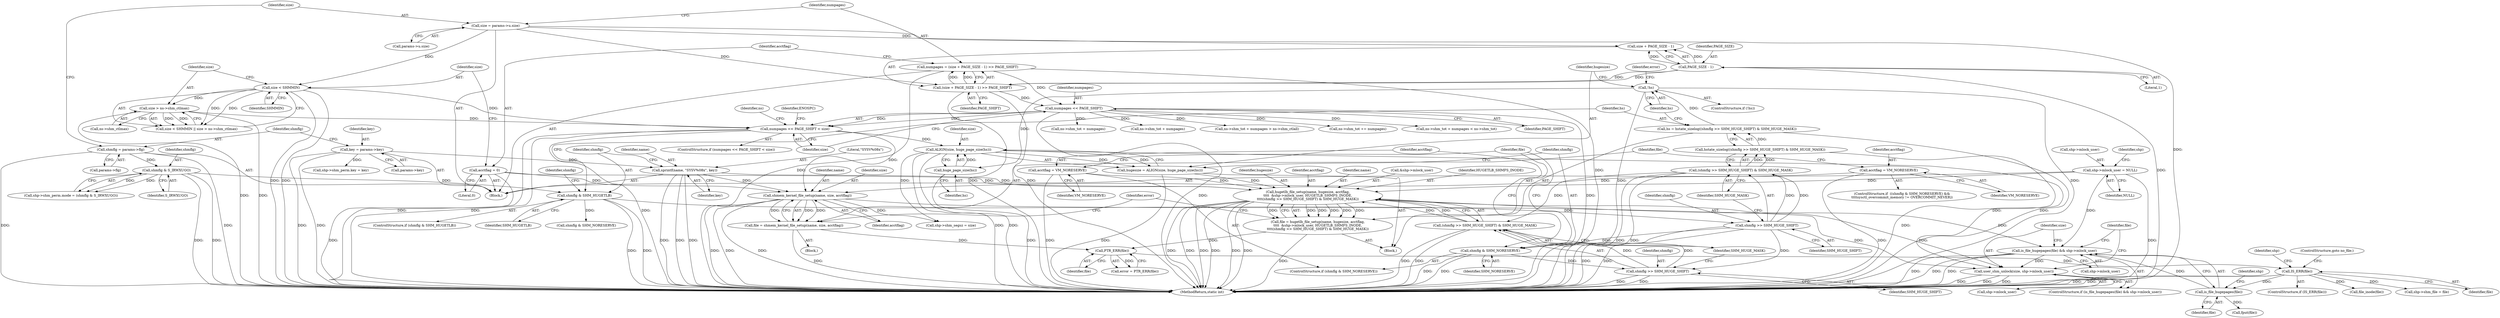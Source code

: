 digraph "0_linux_b9a532277938798b53178d5a66af6e2915cb27cf_0@pointer" {
"1000443" [label="(Call,user_shm_unlock(size, shp->mlock_user))"];
"1000273" [label="(Call,ALIGN(size, huge_page_size(hs)))"];
"1000160" [label="(Call,numpages << PAGE_SHIFT < size)"];
"1000161" [label="(Call,numpages << PAGE_SHIFT)"];
"1000130" [label="(Call,numpages = (size + PAGE_SIZE - 1) >> PAGE_SHIFT)"];
"1000132" [label="(Call,(size + PAGE_SIZE - 1) >> PAGE_SHIFT)"];
"1000120" [label="(Call,size = params->u.size)"];
"1000135" [label="(Call,PAGE_SIZE - 1)"];
"1000151" [label="(Call,size > ns->shm_ctlmax)"];
"1000148" [label="(Call,size < SHMMIN)"];
"1000275" [label="(Call,huge_page_size(hs))"];
"1000263" [label="(Call,!hs)"];
"1000254" [label="(Call,hs = hstate_sizelog((shmflg >> SHM_HUGE_SHIFT) & SHM_HUGE_MASK))"];
"1000256" [label="(Call,hstate_sizelog((shmflg >> SHM_HUGE_SHIFT) & SHM_HUGE_MASK))"];
"1000257" [label="(Call,(shmflg >> SHM_HUGE_SHIFT) & SHM_HUGE_MASK)"];
"1000258" [label="(Call,shmflg >> SHM_HUGE_SHIFT)"];
"1000248" [label="(Call,shmflg & SHM_HUGETLB)"];
"1000216" [label="(Call,shmflg & S_IRWXUGO)"];
"1000114" [label="(Call,shmflg = params->flg)"];
"1000315" [label="(Call,shmem_kernel_file_setup(name, size, acctflag))"];
"1000243" [label="(Call,sprintf(name, \"SYSV%08x\", key))"];
"1000108" [label="(Call,key = params->key)"];
"1000310" [label="(Call,acctflag = VM_NORESERVE)"];
"1000143" [label="(Call,acctflag = 0)"];
"1000286" [label="(Call,hugetlb_file_setup(name, hugesize, acctflag,\n\t\t\t\t  &shp->mlock_user, HUGETLB_SHMFS_INODE,\n\t\t\t\t(shmflg >> SHM_HUGE_SHIFT) & SHM_HUGE_MASK))"];
"1000271" [label="(Call,hugesize = ALIGN(size, huge_page_size(hs)))"];
"1000281" [label="(Call,acctflag = VM_NORESERVE)"];
"1000219" [label="(Call,shp->mlock_user = NULL)"];
"1000295" [label="(Call,(shmflg >> SHM_HUGE_SHIFT) & SHM_HUGE_MASK)"];
"1000296" [label="(Call,shmflg >> SHM_HUGE_SHIFT)"];
"1000278" [label="(Call,shmflg & SHM_NORESERVE)"];
"1000437" [label="(Call,is_file_hugepages(file) && shp->mlock_user)"];
"1000438" [label="(Call,is_file_hugepages(file))"];
"1000324" [label="(Call,IS_ERR(file))"];
"1000321" [label="(Call,PTR_ERR(file))"];
"1000284" [label="(Call,file = hugetlb_file_setup(name, hugesize, acctflag,\n\t\t\t\t  &shp->mlock_user, HUGETLB_SHMFS_INODE,\n\t\t\t\t(shmflg >> SHM_HUGE_SHIFT) & SHM_HUGE_MASK))"];
"1000313" [label="(Call,file = shmem_kernel_file_setup(name, size, acctflag))"];
"1000283" [label="(Identifier,VM_NORESERVE)"];
"1000133" [label="(Call,size + PAGE_SIZE - 1)"];
"1000227" [label="(Identifier,shp)"];
"1000438" [label="(Call,is_file_hugepages(file))"];
"1000275" [label="(Call,huge_page_size(hs))"];
"1000137" [label="(Literal,1)"];
"1000443" [label="(Call,user_shm_unlock(size, shp->mlock_user))"];
"1000279" [label="(Identifier,shmflg)"];
"1000277" [label="(ControlStructure,if (shmflg & SHM_NORESERVE))"];
"1000203" [label="(Call,shp->shm_perm.key = key)"];
"1000264" [label="(Identifier,hs)"];
"1000257" [label="(Call,(shmflg >> SHM_HUGE_SHIFT) & SHM_HUGE_MASK)"];
"1000250" [label="(Identifier,SHM_HUGETLB)"];
"1000272" [label="(Identifier,hugesize)"];
"1000302" [label="(ControlStructure,if  ((shmflg & SHM_NORESERVE) &&\n\t\t\t\tsysctl_overcommit_memory != OVERCOMMIT_NEVER))"];
"1000301" [label="(Block,)"];
"1000135" [label="(Call,PAGE_SIZE - 1)"];
"1000260" [label="(Identifier,SHM_HUGE_SHIFT)"];
"1000298" [label="(Identifier,SHM_HUGE_SHIFT)"];
"1000362" [label="(Call,shp->shm_file = file)"];
"1000180" [label="(Call,ns->shm_tot + numpages)"];
"1000456" [label="(MethodReturn,static int)"];
"1000312" [label="(Identifier,VM_NORESERVE)"];
"1000297" [label="(Identifier,shmflg)"];
"1000109" [label="(Identifier,key)"];
"1000132" [label="(Call,(size + PAGE_SIZE - 1) >> PAGE_SHIFT)"];
"1000325" [label="(Identifier,file)"];
"1000246" [label="(Identifier,key)"];
"1000179" [label="(Call,ns->shm_tot + numpages > ns->shm_ctlall)"];
"1000322" [label="(Identifier,file)"];
"1000131" [label="(Identifier,numpages)"];
"1000316" [label="(Identifier,name)"];
"1000173" [label="(Identifier,ns)"];
"1000258" [label="(Call,shmflg >> SHM_HUGE_SHIFT)"];
"1000116" [label="(Call,params->flg)"];
"1000299" [label="(Identifier,SHM_HUGE_MASK)"];
"1000329" [label="(Identifier,shp)"];
"1000324" [label="(Call,IS_ERR(file))"];
"1000286" [label="(Call,hugetlb_file_setup(name, hugesize, acctflag,\n\t\t\t\t  &shp->mlock_user, HUGETLB_SHMFS_INODE,\n\t\t\t\t(shmflg >> SHM_HUGE_SHIFT) & SHM_HUGE_MASK))"];
"1000152" [label="(Identifier,size)"];
"1000115" [label="(Identifier,shmflg)"];
"1000159" [label="(ControlStructure,if (numpages << PAGE_SHIFT < size))"];
"1000439" [label="(Identifier,file)"];
"1000120" [label="(Call,size = params->u.size)"];
"1000261" [label="(Identifier,SHM_HUGE_MASK)"];
"1000162" [label="(Identifier,numpages)"];
"1000217" [label="(Identifier,shmflg)"];
"1000138" [label="(Identifier,PAGE_SHIFT)"];
"1000415" [label="(Call,ns->shm_tot += numpages)"];
"1000144" [label="(Identifier,acctflag)"];
"1000259" [label="(Identifier,shmflg)"];
"1000323" [label="(ControlStructure,if (IS_ERR(file)))"];
"1000352" [label="(Call,shp->shm_segsz = size)"];
"1000245" [label="(Literal,\"SYSV%08x\")"];
"1000284" [label="(Call,file = hugetlb_file_setup(name, hugesize, acctflag,\n\t\t\t\t  &shp->mlock_user, HUGETLB_SHMFS_INODE,\n\t\t\t\t(shmflg >> SHM_HUGE_SHIFT) & SHM_HUGE_MASK))"];
"1000282" [label="(Identifier,acctflag)"];
"1000437" [label="(Call,is_file_hugepages(file) && shp->mlock_user)"];
"1000326" [label="(ControlStructure,goto no_file;)"];
"1000148" [label="(Call,size < SHMMIN)"];
"1000153" [label="(Call,ns->shm_ctlmax)"];
"1000287" [label="(Identifier,name)"];
"1000448" [label="(Call,fput(file))"];
"1000305" [label="(Identifier,shmflg)"];
"1000216" [label="(Call,shmflg & S_IRWXUGO)"];
"1000444" [label="(Identifier,size)"];
"1000151" [label="(Call,size > ns->shm_ctlmax)"];
"1000263" [label="(Call,!hs)"];
"1000143" [label="(Call,acctflag = 0)"];
"1000161" [label="(Call,numpages << PAGE_SHIFT)"];
"1000267" [label="(Identifier,error)"];
"1000440" [label="(Call,shp->mlock_user)"];
"1000254" [label="(Call,hs = hstate_sizelog((shmflg >> SHM_HUGE_SHIFT) & SHM_HUGE_MASK))"];
"1000114" [label="(Call,shmflg = params->flg)"];
"1000285" [label="(Identifier,file)"];
"1000314" [label="(Identifier,file)"];
"1000110" [label="(Call,params->key)"];
"1000315" [label="(Call,shmem_kernel_file_setup(name, size, acctflag))"];
"1000441" [label="(Identifier,shp)"];
"1000108" [label="(Call,key = params->key)"];
"1000248" [label="(Call,shmflg & SHM_HUGETLB)"];
"1000318" [label="(Identifier,acctflag)"];
"1000244" [label="(Identifier,name)"];
"1000407" [label="(Call,file_inode(file))"];
"1000170" [label="(Call,ns->shm_tot + numpages < ns->shm_tot)"];
"1000121" [label="(Identifier,size)"];
"1000290" [label="(Call,&shp->mlock_user)"];
"1000271" [label="(Call,hugesize = ALIGN(size, huge_page_size(hs)))"];
"1000163" [label="(Identifier,PAGE_SHIFT)"];
"1000149" [label="(Identifier,size)"];
"1000223" [label="(Identifier,NULL)"];
"1000445" [label="(Call,shp->mlock_user)"];
"1000304" [label="(Call,shmflg & SHM_NORESERVE)"];
"1000122" [label="(Call,params->u.size)"];
"1000147" [label="(Call,size < SHMMIN || size > ns->shm_ctlmax)"];
"1000449" [label="(Identifier,file)"];
"1000276" [label="(Identifier,hs)"];
"1000262" [label="(ControlStructure,if (!hs))"];
"1000320" [label="(Identifier,error)"];
"1000255" [label="(Identifier,hs)"];
"1000294" [label="(Identifier,HUGETLB_SHMFS_INODE)"];
"1000288" [label="(Identifier,hugesize)"];
"1000289" [label="(Identifier,acctflag)"];
"1000280" [label="(Identifier,SHM_NORESERVE)"];
"1000321" [label="(Call,PTR_ERR(file))"];
"1000220" [label="(Call,shp->mlock_user)"];
"1000150" [label="(Identifier,SHMMIN)"];
"1000436" [label="(ControlStructure,if (is_file_hugepages(file) && shp->mlock_user))"];
"1000218" [label="(Identifier,S_IRWXUGO)"];
"1000313" [label="(Call,file = shmem_kernel_file_setup(name, size, acctflag))"];
"1000210" [label="(Call,shp->shm_perm.mode = (shmflg & S_IRWXUGO))"];
"1000295" [label="(Call,(shmflg >> SHM_HUGE_SHIFT) & SHM_HUGE_MASK)"];
"1000296" [label="(Call,shmflg >> SHM_HUGE_SHIFT)"];
"1000247" [label="(ControlStructure,if (shmflg & SHM_HUGETLB))"];
"1000164" [label="(Identifier,size)"];
"1000251" [label="(Block,)"];
"1000256" [label="(Call,hstate_sizelog((shmflg >> SHM_HUGE_SHIFT) & SHM_HUGE_MASK))"];
"1000219" [label="(Call,shp->mlock_user = NULL)"];
"1000145" [label="(Literal,0)"];
"1000171" [label="(Call,ns->shm_tot + numpages)"];
"1000311" [label="(Identifier,acctflag)"];
"1000130" [label="(Call,numpages = (size + PAGE_SIZE - 1) >> PAGE_SHIFT)"];
"1000281" [label="(Call,acctflag = VM_NORESERVE)"];
"1000249" [label="(Identifier,shmflg)"];
"1000273" [label="(Call,ALIGN(size, huge_page_size(hs)))"];
"1000106" [label="(Block,)"];
"1000319" [label="(Call,error = PTR_ERR(file))"];
"1000243" [label="(Call,sprintf(name, \"SYSV%08x\", key))"];
"1000317" [label="(Identifier,size)"];
"1000278" [label="(Call,shmflg & SHM_NORESERVE)"];
"1000160" [label="(Call,numpages << PAGE_SHIFT < size)"];
"1000167" [label="(Identifier,ENOSPC)"];
"1000274" [label="(Identifier,size)"];
"1000310" [label="(Call,acctflag = VM_NORESERVE)"];
"1000136" [label="(Identifier,PAGE_SIZE)"];
"1000443" -> "1000436"  [label="AST: "];
"1000443" -> "1000445"  [label="CFG: "];
"1000444" -> "1000443"  [label="AST: "];
"1000445" -> "1000443"  [label="AST: "];
"1000449" -> "1000443"  [label="CFG: "];
"1000443" -> "1000456"  [label="DDG: "];
"1000443" -> "1000456"  [label="DDG: "];
"1000443" -> "1000456"  [label="DDG: "];
"1000273" -> "1000443"  [label="DDG: "];
"1000315" -> "1000443"  [label="DDG: "];
"1000286" -> "1000443"  [label="DDG: "];
"1000437" -> "1000443"  [label="DDG: "];
"1000273" -> "1000271"  [label="AST: "];
"1000273" -> "1000275"  [label="CFG: "];
"1000274" -> "1000273"  [label="AST: "];
"1000275" -> "1000273"  [label="AST: "];
"1000271" -> "1000273"  [label="CFG: "];
"1000273" -> "1000456"  [label="DDG: "];
"1000273" -> "1000456"  [label="DDG: "];
"1000273" -> "1000271"  [label="DDG: "];
"1000273" -> "1000271"  [label="DDG: "];
"1000160" -> "1000273"  [label="DDG: "];
"1000275" -> "1000273"  [label="DDG: "];
"1000273" -> "1000352"  [label="DDG: "];
"1000160" -> "1000159"  [label="AST: "];
"1000160" -> "1000164"  [label="CFG: "];
"1000161" -> "1000160"  [label="AST: "];
"1000164" -> "1000160"  [label="AST: "];
"1000167" -> "1000160"  [label="CFG: "];
"1000173" -> "1000160"  [label="CFG: "];
"1000160" -> "1000456"  [label="DDG: "];
"1000160" -> "1000456"  [label="DDG: "];
"1000160" -> "1000456"  [label="DDG: "];
"1000161" -> "1000160"  [label="DDG: "];
"1000161" -> "1000160"  [label="DDG: "];
"1000151" -> "1000160"  [label="DDG: "];
"1000148" -> "1000160"  [label="DDG: "];
"1000160" -> "1000315"  [label="DDG: "];
"1000161" -> "1000163"  [label="CFG: "];
"1000162" -> "1000161"  [label="AST: "];
"1000163" -> "1000161"  [label="AST: "];
"1000164" -> "1000161"  [label="CFG: "];
"1000161" -> "1000456"  [label="DDG: "];
"1000161" -> "1000456"  [label="DDG: "];
"1000130" -> "1000161"  [label="DDG: "];
"1000132" -> "1000161"  [label="DDG: "];
"1000161" -> "1000170"  [label="DDG: "];
"1000161" -> "1000171"  [label="DDG: "];
"1000161" -> "1000179"  [label="DDG: "];
"1000161" -> "1000180"  [label="DDG: "];
"1000161" -> "1000415"  [label="DDG: "];
"1000130" -> "1000106"  [label="AST: "];
"1000130" -> "1000132"  [label="CFG: "];
"1000131" -> "1000130"  [label="AST: "];
"1000132" -> "1000130"  [label="AST: "];
"1000144" -> "1000130"  [label="CFG: "];
"1000130" -> "1000456"  [label="DDG: "];
"1000130" -> "1000456"  [label="DDG: "];
"1000132" -> "1000130"  [label="DDG: "];
"1000132" -> "1000130"  [label="DDG: "];
"1000132" -> "1000138"  [label="CFG: "];
"1000133" -> "1000132"  [label="AST: "];
"1000138" -> "1000132"  [label="AST: "];
"1000132" -> "1000456"  [label="DDG: "];
"1000132" -> "1000456"  [label="DDG: "];
"1000120" -> "1000132"  [label="DDG: "];
"1000135" -> "1000132"  [label="DDG: "];
"1000135" -> "1000132"  [label="DDG: "];
"1000120" -> "1000106"  [label="AST: "];
"1000120" -> "1000122"  [label="CFG: "];
"1000121" -> "1000120"  [label="AST: "];
"1000122" -> "1000120"  [label="AST: "];
"1000131" -> "1000120"  [label="CFG: "];
"1000120" -> "1000456"  [label="DDG: "];
"1000120" -> "1000133"  [label="DDG: "];
"1000120" -> "1000148"  [label="DDG: "];
"1000135" -> "1000133"  [label="AST: "];
"1000135" -> "1000137"  [label="CFG: "];
"1000136" -> "1000135"  [label="AST: "];
"1000137" -> "1000135"  [label="AST: "];
"1000133" -> "1000135"  [label="CFG: "];
"1000135" -> "1000456"  [label="DDG: "];
"1000135" -> "1000133"  [label="DDG: "];
"1000135" -> "1000133"  [label="DDG: "];
"1000151" -> "1000147"  [label="AST: "];
"1000151" -> "1000153"  [label="CFG: "];
"1000152" -> "1000151"  [label="AST: "];
"1000153" -> "1000151"  [label="AST: "];
"1000147" -> "1000151"  [label="CFG: "];
"1000151" -> "1000456"  [label="DDG: "];
"1000151" -> "1000456"  [label="DDG: "];
"1000151" -> "1000147"  [label="DDG: "];
"1000151" -> "1000147"  [label="DDG: "];
"1000148" -> "1000151"  [label="DDG: "];
"1000148" -> "1000147"  [label="AST: "];
"1000148" -> "1000150"  [label="CFG: "];
"1000149" -> "1000148"  [label="AST: "];
"1000150" -> "1000148"  [label="AST: "];
"1000152" -> "1000148"  [label="CFG: "];
"1000147" -> "1000148"  [label="CFG: "];
"1000148" -> "1000456"  [label="DDG: "];
"1000148" -> "1000456"  [label="DDG: "];
"1000148" -> "1000147"  [label="DDG: "];
"1000148" -> "1000147"  [label="DDG: "];
"1000275" -> "1000276"  [label="CFG: "];
"1000276" -> "1000275"  [label="AST: "];
"1000275" -> "1000456"  [label="DDG: "];
"1000263" -> "1000275"  [label="DDG: "];
"1000263" -> "1000262"  [label="AST: "];
"1000263" -> "1000264"  [label="CFG: "];
"1000264" -> "1000263"  [label="AST: "];
"1000267" -> "1000263"  [label="CFG: "];
"1000272" -> "1000263"  [label="CFG: "];
"1000263" -> "1000456"  [label="DDG: "];
"1000263" -> "1000456"  [label="DDG: "];
"1000254" -> "1000263"  [label="DDG: "];
"1000254" -> "1000251"  [label="AST: "];
"1000254" -> "1000256"  [label="CFG: "];
"1000255" -> "1000254"  [label="AST: "];
"1000256" -> "1000254"  [label="AST: "];
"1000264" -> "1000254"  [label="CFG: "];
"1000254" -> "1000456"  [label="DDG: "];
"1000256" -> "1000254"  [label="DDG: "];
"1000256" -> "1000257"  [label="CFG: "];
"1000257" -> "1000256"  [label="AST: "];
"1000256" -> "1000456"  [label="DDG: "];
"1000257" -> "1000256"  [label="DDG: "];
"1000257" -> "1000256"  [label="DDG: "];
"1000257" -> "1000261"  [label="CFG: "];
"1000258" -> "1000257"  [label="AST: "];
"1000261" -> "1000257"  [label="AST: "];
"1000257" -> "1000456"  [label="DDG: "];
"1000257" -> "1000456"  [label="DDG: "];
"1000258" -> "1000257"  [label="DDG: "];
"1000258" -> "1000257"  [label="DDG: "];
"1000257" -> "1000295"  [label="DDG: "];
"1000258" -> "1000260"  [label="CFG: "];
"1000259" -> "1000258"  [label="AST: "];
"1000260" -> "1000258"  [label="AST: "];
"1000261" -> "1000258"  [label="CFG: "];
"1000258" -> "1000456"  [label="DDG: "];
"1000258" -> "1000456"  [label="DDG: "];
"1000248" -> "1000258"  [label="DDG: "];
"1000258" -> "1000278"  [label="DDG: "];
"1000258" -> "1000296"  [label="DDG: "];
"1000248" -> "1000247"  [label="AST: "];
"1000248" -> "1000250"  [label="CFG: "];
"1000249" -> "1000248"  [label="AST: "];
"1000250" -> "1000248"  [label="AST: "];
"1000255" -> "1000248"  [label="CFG: "];
"1000305" -> "1000248"  [label="CFG: "];
"1000248" -> "1000456"  [label="DDG: "];
"1000248" -> "1000456"  [label="DDG: "];
"1000216" -> "1000248"  [label="DDG: "];
"1000248" -> "1000304"  [label="DDG: "];
"1000216" -> "1000210"  [label="AST: "];
"1000216" -> "1000218"  [label="CFG: "];
"1000217" -> "1000216"  [label="AST: "];
"1000218" -> "1000216"  [label="AST: "];
"1000210" -> "1000216"  [label="CFG: "];
"1000216" -> "1000456"  [label="DDG: "];
"1000216" -> "1000456"  [label="DDG: "];
"1000216" -> "1000210"  [label="DDG: "];
"1000216" -> "1000210"  [label="DDG: "];
"1000114" -> "1000216"  [label="DDG: "];
"1000114" -> "1000106"  [label="AST: "];
"1000114" -> "1000116"  [label="CFG: "];
"1000115" -> "1000114"  [label="AST: "];
"1000116" -> "1000114"  [label="AST: "];
"1000121" -> "1000114"  [label="CFG: "];
"1000114" -> "1000456"  [label="DDG: "];
"1000114" -> "1000456"  [label="DDG: "];
"1000315" -> "1000313"  [label="AST: "];
"1000315" -> "1000318"  [label="CFG: "];
"1000316" -> "1000315"  [label="AST: "];
"1000317" -> "1000315"  [label="AST: "];
"1000318" -> "1000315"  [label="AST: "];
"1000313" -> "1000315"  [label="CFG: "];
"1000315" -> "1000456"  [label="DDG: "];
"1000315" -> "1000456"  [label="DDG: "];
"1000315" -> "1000456"  [label="DDG: "];
"1000315" -> "1000313"  [label="DDG: "];
"1000315" -> "1000313"  [label="DDG: "];
"1000315" -> "1000313"  [label="DDG: "];
"1000243" -> "1000315"  [label="DDG: "];
"1000310" -> "1000315"  [label="DDG: "];
"1000143" -> "1000315"  [label="DDG: "];
"1000315" -> "1000352"  [label="DDG: "];
"1000243" -> "1000106"  [label="AST: "];
"1000243" -> "1000246"  [label="CFG: "];
"1000244" -> "1000243"  [label="AST: "];
"1000245" -> "1000243"  [label="AST: "];
"1000246" -> "1000243"  [label="AST: "];
"1000249" -> "1000243"  [label="CFG: "];
"1000243" -> "1000456"  [label="DDG: "];
"1000243" -> "1000456"  [label="DDG: "];
"1000243" -> "1000456"  [label="DDG: "];
"1000108" -> "1000243"  [label="DDG: "];
"1000243" -> "1000286"  [label="DDG: "];
"1000108" -> "1000106"  [label="AST: "];
"1000108" -> "1000110"  [label="CFG: "];
"1000109" -> "1000108"  [label="AST: "];
"1000110" -> "1000108"  [label="AST: "];
"1000115" -> "1000108"  [label="CFG: "];
"1000108" -> "1000456"  [label="DDG: "];
"1000108" -> "1000456"  [label="DDG: "];
"1000108" -> "1000203"  [label="DDG: "];
"1000310" -> "1000302"  [label="AST: "];
"1000310" -> "1000312"  [label="CFG: "];
"1000311" -> "1000310"  [label="AST: "];
"1000312" -> "1000310"  [label="AST: "];
"1000314" -> "1000310"  [label="CFG: "];
"1000310" -> "1000456"  [label="DDG: "];
"1000143" -> "1000106"  [label="AST: "];
"1000143" -> "1000145"  [label="CFG: "];
"1000144" -> "1000143"  [label="AST: "];
"1000145" -> "1000143"  [label="AST: "];
"1000149" -> "1000143"  [label="CFG: "];
"1000143" -> "1000456"  [label="DDG: "];
"1000143" -> "1000286"  [label="DDG: "];
"1000286" -> "1000284"  [label="AST: "];
"1000286" -> "1000295"  [label="CFG: "];
"1000287" -> "1000286"  [label="AST: "];
"1000288" -> "1000286"  [label="AST: "];
"1000289" -> "1000286"  [label="AST: "];
"1000290" -> "1000286"  [label="AST: "];
"1000294" -> "1000286"  [label="AST: "];
"1000295" -> "1000286"  [label="AST: "];
"1000284" -> "1000286"  [label="CFG: "];
"1000286" -> "1000456"  [label="DDG: "];
"1000286" -> "1000456"  [label="DDG: "];
"1000286" -> "1000456"  [label="DDG: "];
"1000286" -> "1000456"  [label="DDG: "];
"1000286" -> "1000456"  [label="DDG: "];
"1000286" -> "1000456"  [label="DDG: "];
"1000286" -> "1000284"  [label="DDG: "];
"1000286" -> "1000284"  [label="DDG: "];
"1000286" -> "1000284"  [label="DDG: "];
"1000286" -> "1000284"  [label="DDG: "];
"1000286" -> "1000284"  [label="DDG: "];
"1000286" -> "1000284"  [label="DDG: "];
"1000271" -> "1000286"  [label="DDG: "];
"1000281" -> "1000286"  [label="DDG: "];
"1000219" -> "1000286"  [label="DDG: "];
"1000295" -> "1000286"  [label="DDG: "];
"1000295" -> "1000286"  [label="DDG: "];
"1000286" -> "1000437"  [label="DDG: "];
"1000271" -> "1000251"  [label="AST: "];
"1000272" -> "1000271"  [label="AST: "];
"1000279" -> "1000271"  [label="CFG: "];
"1000271" -> "1000456"  [label="DDG: "];
"1000281" -> "1000277"  [label="AST: "];
"1000281" -> "1000283"  [label="CFG: "];
"1000282" -> "1000281"  [label="AST: "];
"1000283" -> "1000281"  [label="AST: "];
"1000285" -> "1000281"  [label="CFG: "];
"1000281" -> "1000456"  [label="DDG: "];
"1000219" -> "1000106"  [label="AST: "];
"1000219" -> "1000223"  [label="CFG: "];
"1000220" -> "1000219"  [label="AST: "];
"1000223" -> "1000219"  [label="AST: "];
"1000227" -> "1000219"  [label="CFG: "];
"1000219" -> "1000456"  [label="DDG: "];
"1000219" -> "1000437"  [label="DDG: "];
"1000295" -> "1000299"  [label="CFG: "];
"1000296" -> "1000295"  [label="AST: "];
"1000299" -> "1000295"  [label="AST: "];
"1000295" -> "1000456"  [label="DDG: "];
"1000295" -> "1000456"  [label="DDG: "];
"1000296" -> "1000295"  [label="DDG: "];
"1000296" -> "1000295"  [label="DDG: "];
"1000296" -> "1000298"  [label="CFG: "];
"1000297" -> "1000296"  [label="AST: "];
"1000298" -> "1000296"  [label="AST: "];
"1000299" -> "1000296"  [label="CFG: "];
"1000296" -> "1000456"  [label="DDG: "];
"1000296" -> "1000456"  [label="DDG: "];
"1000278" -> "1000296"  [label="DDG: "];
"1000278" -> "1000277"  [label="AST: "];
"1000278" -> "1000280"  [label="CFG: "];
"1000279" -> "1000278"  [label="AST: "];
"1000280" -> "1000278"  [label="AST: "];
"1000282" -> "1000278"  [label="CFG: "];
"1000285" -> "1000278"  [label="CFG: "];
"1000278" -> "1000456"  [label="DDG: "];
"1000278" -> "1000456"  [label="DDG: "];
"1000437" -> "1000436"  [label="AST: "];
"1000437" -> "1000438"  [label="CFG: "];
"1000437" -> "1000440"  [label="CFG: "];
"1000438" -> "1000437"  [label="AST: "];
"1000440" -> "1000437"  [label="AST: "];
"1000444" -> "1000437"  [label="CFG: "];
"1000449" -> "1000437"  [label="CFG: "];
"1000437" -> "1000456"  [label="DDG: "];
"1000437" -> "1000456"  [label="DDG: "];
"1000437" -> "1000456"  [label="DDG: "];
"1000438" -> "1000437"  [label="DDG: "];
"1000438" -> "1000439"  [label="CFG: "];
"1000439" -> "1000438"  [label="AST: "];
"1000441" -> "1000438"  [label="CFG: "];
"1000324" -> "1000438"  [label="DDG: "];
"1000438" -> "1000448"  [label="DDG: "];
"1000324" -> "1000323"  [label="AST: "];
"1000324" -> "1000325"  [label="CFG: "];
"1000325" -> "1000324"  [label="AST: "];
"1000326" -> "1000324"  [label="CFG: "];
"1000329" -> "1000324"  [label="CFG: "];
"1000324" -> "1000456"  [label="DDG: "];
"1000324" -> "1000456"  [label="DDG: "];
"1000321" -> "1000324"  [label="DDG: "];
"1000324" -> "1000362"  [label="DDG: "];
"1000324" -> "1000407"  [label="DDG: "];
"1000321" -> "1000319"  [label="AST: "];
"1000321" -> "1000322"  [label="CFG: "];
"1000322" -> "1000321"  [label="AST: "];
"1000319" -> "1000321"  [label="CFG: "];
"1000321" -> "1000319"  [label="DDG: "];
"1000284" -> "1000321"  [label="DDG: "];
"1000313" -> "1000321"  [label="DDG: "];
"1000284" -> "1000251"  [label="AST: "];
"1000285" -> "1000284"  [label="AST: "];
"1000320" -> "1000284"  [label="CFG: "];
"1000284" -> "1000456"  [label="DDG: "];
"1000313" -> "1000301"  [label="AST: "];
"1000314" -> "1000313"  [label="AST: "];
"1000320" -> "1000313"  [label="CFG: "];
"1000313" -> "1000456"  [label="DDG: "];
}
